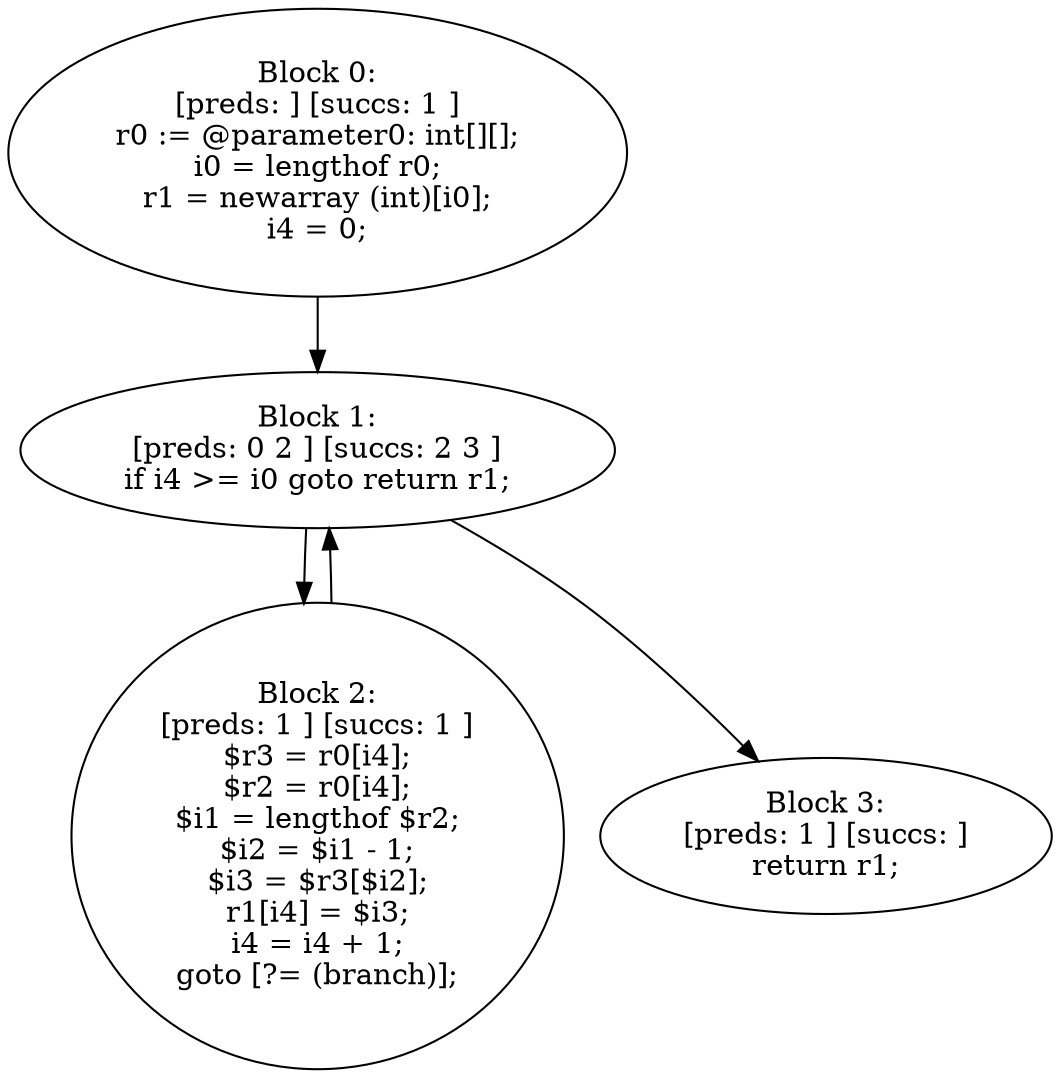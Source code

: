digraph "unitGraph" {
    "Block 0:
[preds: ] [succs: 1 ]
r0 := @parameter0: int[][];
i0 = lengthof r0;
r1 = newarray (int)[i0];
i4 = 0;
"
    "Block 1:
[preds: 0 2 ] [succs: 2 3 ]
if i4 >= i0 goto return r1;
"
    "Block 2:
[preds: 1 ] [succs: 1 ]
$r3 = r0[i4];
$r2 = r0[i4];
$i1 = lengthof $r2;
$i2 = $i1 - 1;
$i3 = $r3[$i2];
r1[i4] = $i3;
i4 = i4 + 1;
goto [?= (branch)];
"
    "Block 3:
[preds: 1 ] [succs: ]
return r1;
"
    "Block 0:
[preds: ] [succs: 1 ]
r0 := @parameter0: int[][];
i0 = lengthof r0;
r1 = newarray (int)[i0];
i4 = 0;
"->"Block 1:
[preds: 0 2 ] [succs: 2 3 ]
if i4 >= i0 goto return r1;
";
    "Block 1:
[preds: 0 2 ] [succs: 2 3 ]
if i4 >= i0 goto return r1;
"->"Block 2:
[preds: 1 ] [succs: 1 ]
$r3 = r0[i4];
$r2 = r0[i4];
$i1 = lengthof $r2;
$i2 = $i1 - 1;
$i3 = $r3[$i2];
r1[i4] = $i3;
i4 = i4 + 1;
goto [?= (branch)];
";
    "Block 1:
[preds: 0 2 ] [succs: 2 3 ]
if i4 >= i0 goto return r1;
"->"Block 3:
[preds: 1 ] [succs: ]
return r1;
";
    "Block 2:
[preds: 1 ] [succs: 1 ]
$r3 = r0[i4];
$r2 = r0[i4];
$i1 = lengthof $r2;
$i2 = $i1 - 1;
$i3 = $r3[$i2];
r1[i4] = $i3;
i4 = i4 + 1;
goto [?= (branch)];
"->"Block 1:
[preds: 0 2 ] [succs: 2 3 ]
if i4 >= i0 goto return r1;
";
}
